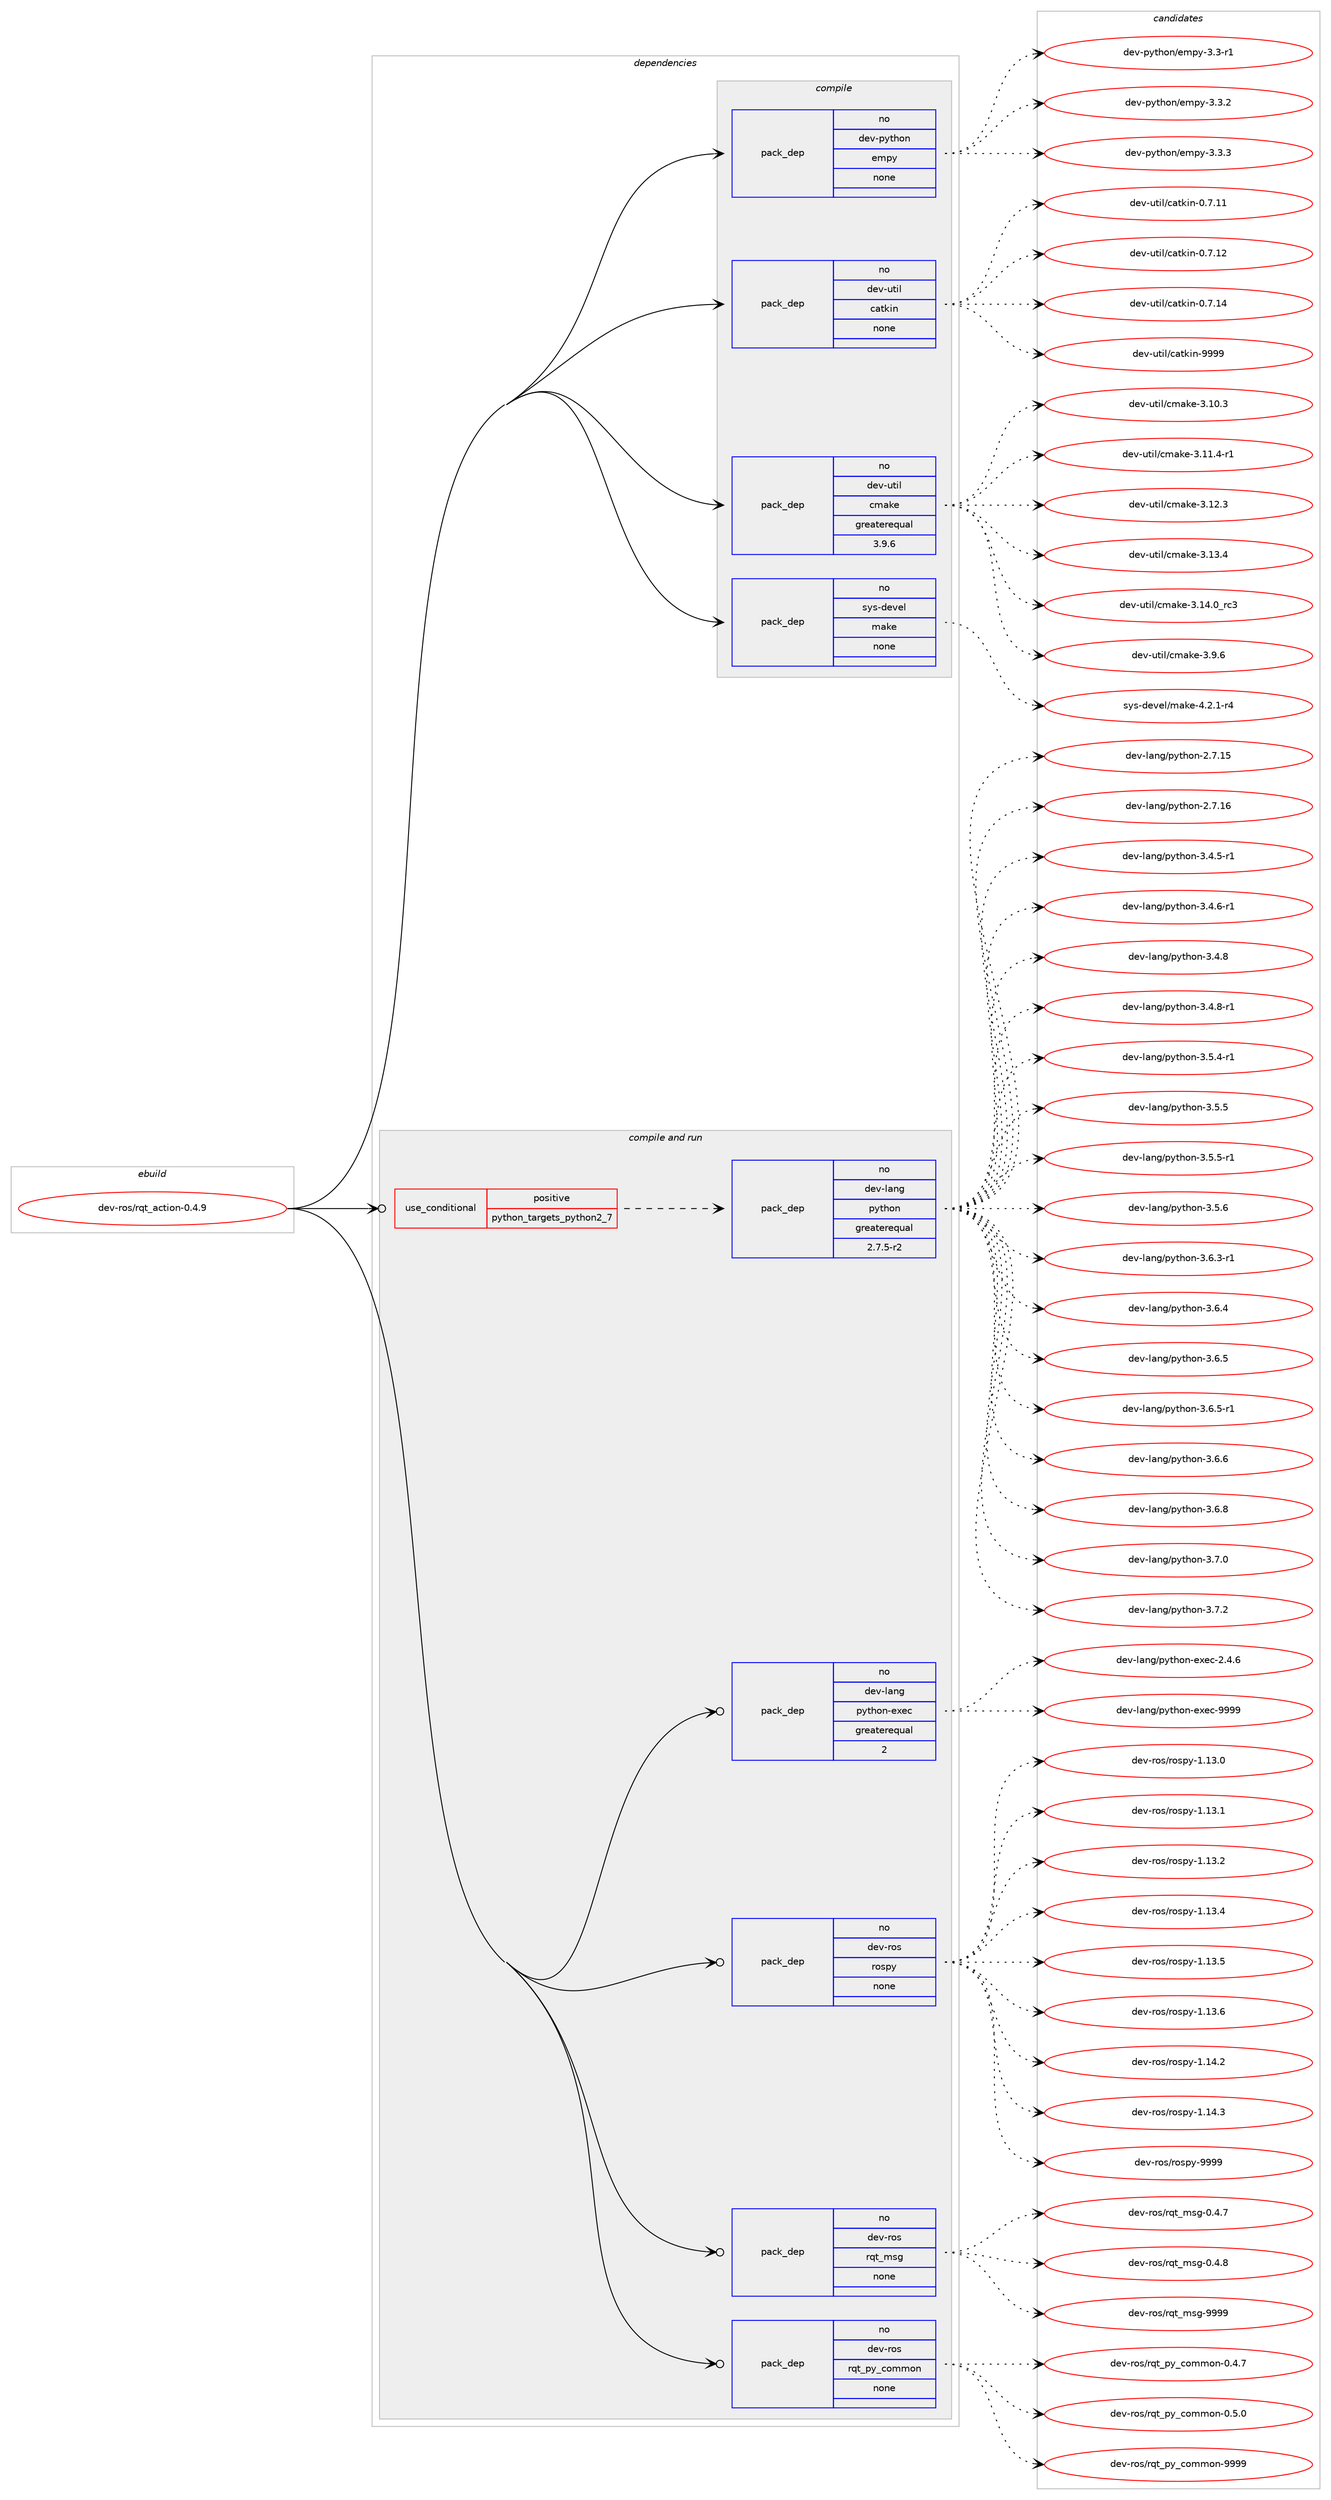 digraph prolog {

# *************
# Graph options
# *************

newrank=true;
concentrate=true;
compound=true;
graph [rankdir=LR,fontname=Helvetica,fontsize=10,ranksep=1.5];#, ranksep=2.5, nodesep=0.2];
edge  [arrowhead=vee];
node  [fontname=Helvetica,fontsize=10];

# **********
# The ebuild
# **********

subgraph cluster_leftcol {
color=gray;
rank=same;
label=<<i>ebuild</i>>;
id [label="dev-ros/rqt_action-0.4.9", color=red, width=4, href="../dev-ros/rqt_action-0.4.9.svg"];
}

# ****************
# The dependencies
# ****************

subgraph cluster_midcol {
color=gray;
label=<<i>dependencies</i>>;
subgraph cluster_compile {
fillcolor="#eeeeee";
style=filled;
label=<<i>compile</i>>;
subgraph pack1055083 {
dependency1468939 [label=<<TABLE BORDER="0" CELLBORDER="1" CELLSPACING="0" CELLPADDING="4" WIDTH="220"><TR><TD ROWSPAN="6" CELLPADDING="30">pack_dep</TD></TR><TR><TD WIDTH="110">no</TD></TR><TR><TD>dev-python</TD></TR><TR><TD>empy</TD></TR><TR><TD>none</TD></TR><TR><TD></TD></TR></TABLE>>, shape=none, color=blue];
}
id:e -> dependency1468939:w [weight=20,style="solid",arrowhead="vee"];
subgraph pack1055084 {
dependency1468940 [label=<<TABLE BORDER="0" CELLBORDER="1" CELLSPACING="0" CELLPADDING="4" WIDTH="220"><TR><TD ROWSPAN="6" CELLPADDING="30">pack_dep</TD></TR><TR><TD WIDTH="110">no</TD></TR><TR><TD>dev-util</TD></TR><TR><TD>catkin</TD></TR><TR><TD>none</TD></TR><TR><TD></TD></TR></TABLE>>, shape=none, color=blue];
}
id:e -> dependency1468940:w [weight=20,style="solid",arrowhead="vee"];
subgraph pack1055085 {
dependency1468941 [label=<<TABLE BORDER="0" CELLBORDER="1" CELLSPACING="0" CELLPADDING="4" WIDTH="220"><TR><TD ROWSPAN="6" CELLPADDING="30">pack_dep</TD></TR><TR><TD WIDTH="110">no</TD></TR><TR><TD>dev-util</TD></TR><TR><TD>cmake</TD></TR><TR><TD>greaterequal</TD></TR><TR><TD>3.9.6</TD></TR></TABLE>>, shape=none, color=blue];
}
id:e -> dependency1468941:w [weight=20,style="solid",arrowhead="vee"];
subgraph pack1055086 {
dependency1468942 [label=<<TABLE BORDER="0" CELLBORDER="1" CELLSPACING="0" CELLPADDING="4" WIDTH="220"><TR><TD ROWSPAN="6" CELLPADDING="30">pack_dep</TD></TR><TR><TD WIDTH="110">no</TD></TR><TR><TD>sys-devel</TD></TR><TR><TD>make</TD></TR><TR><TD>none</TD></TR><TR><TD></TD></TR></TABLE>>, shape=none, color=blue];
}
id:e -> dependency1468942:w [weight=20,style="solid",arrowhead="vee"];
}
subgraph cluster_compileandrun {
fillcolor="#eeeeee";
style=filled;
label=<<i>compile and run</i>>;
subgraph cond390466 {
dependency1468943 [label=<<TABLE BORDER="0" CELLBORDER="1" CELLSPACING="0" CELLPADDING="4"><TR><TD ROWSPAN="3" CELLPADDING="10">use_conditional</TD></TR><TR><TD>positive</TD></TR><TR><TD>python_targets_python2_7</TD></TR></TABLE>>, shape=none, color=red];
subgraph pack1055087 {
dependency1468944 [label=<<TABLE BORDER="0" CELLBORDER="1" CELLSPACING="0" CELLPADDING="4" WIDTH="220"><TR><TD ROWSPAN="6" CELLPADDING="30">pack_dep</TD></TR><TR><TD WIDTH="110">no</TD></TR><TR><TD>dev-lang</TD></TR><TR><TD>python</TD></TR><TR><TD>greaterequal</TD></TR><TR><TD>2.7.5-r2</TD></TR></TABLE>>, shape=none, color=blue];
}
dependency1468943:e -> dependency1468944:w [weight=20,style="dashed",arrowhead="vee"];
}
id:e -> dependency1468943:w [weight=20,style="solid",arrowhead="odotvee"];
subgraph pack1055088 {
dependency1468945 [label=<<TABLE BORDER="0" CELLBORDER="1" CELLSPACING="0" CELLPADDING="4" WIDTH="220"><TR><TD ROWSPAN="6" CELLPADDING="30">pack_dep</TD></TR><TR><TD WIDTH="110">no</TD></TR><TR><TD>dev-lang</TD></TR><TR><TD>python-exec</TD></TR><TR><TD>greaterequal</TD></TR><TR><TD>2</TD></TR></TABLE>>, shape=none, color=blue];
}
id:e -> dependency1468945:w [weight=20,style="solid",arrowhead="odotvee"];
subgraph pack1055089 {
dependency1468946 [label=<<TABLE BORDER="0" CELLBORDER="1" CELLSPACING="0" CELLPADDING="4" WIDTH="220"><TR><TD ROWSPAN="6" CELLPADDING="30">pack_dep</TD></TR><TR><TD WIDTH="110">no</TD></TR><TR><TD>dev-ros</TD></TR><TR><TD>rospy</TD></TR><TR><TD>none</TD></TR><TR><TD></TD></TR></TABLE>>, shape=none, color=blue];
}
id:e -> dependency1468946:w [weight=20,style="solid",arrowhead="odotvee"];
subgraph pack1055090 {
dependency1468947 [label=<<TABLE BORDER="0" CELLBORDER="1" CELLSPACING="0" CELLPADDING="4" WIDTH="220"><TR><TD ROWSPAN="6" CELLPADDING="30">pack_dep</TD></TR><TR><TD WIDTH="110">no</TD></TR><TR><TD>dev-ros</TD></TR><TR><TD>rqt_msg</TD></TR><TR><TD>none</TD></TR><TR><TD></TD></TR></TABLE>>, shape=none, color=blue];
}
id:e -> dependency1468947:w [weight=20,style="solid",arrowhead="odotvee"];
subgraph pack1055091 {
dependency1468948 [label=<<TABLE BORDER="0" CELLBORDER="1" CELLSPACING="0" CELLPADDING="4" WIDTH="220"><TR><TD ROWSPAN="6" CELLPADDING="30">pack_dep</TD></TR><TR><TD WIDTH="110">no</TD></TR><TR><TD>dev-ros</TD></TR><TR><TD>rqt_py_common</TD></TR><TR><TD>none</TD></TR><TR><TD></TD></TR></TABLE>>, shape=none, color=blue];
}
id:e -> dependency1468948:w [weight=20,style="solid",arrowhead="odotvee"];
}
subgraph cluster_run {
fillcolor="#eeeeee";
style=filled;
label=<<i>run</i>>;
}
}

# **************
# The candidates
# **************

subgraph cluster_choices {
rank=same;
color=gray;
label=<<i>candidates</i>>;

subgraph choice1055083 {
color=black;
nodesep=1;
choice1001011184511212111610411111047101109112121455146514511449 [label="dev-python/empy-3.3-r1", color=red, width=4,href="../dev-python/empy-3.3-r1.svg"];
choice1001011184511212111610411111047101109112121455146514650 [label="dev-python/empy-3.3.2", color=red, width=4,href="../dev-python/empy-3.3.2.svg"];
choice1001011184511212111610411111047101109112121455146514651 [label="dev-python/empy-3.3.3", color=red, width=4,href="../dev-python/empy-3.3.3.svg"];
dependency1468939:e -> choice1001011184511212111610411111047101109112121455146514511449:w [style=dotted,weight="100"];
dependency1468939:e -> choice1001011184511212111610411111047101109112121455146514650:w [style=dotted,weight="100"];
dependency1468939:e -> choice1001011184511212111610411111047101109112121455146514651:w [style=dotted,weight="100"];
}
subgraph choice1055084 {
color=black;
nodesep=1;
choice1001011184511711610510847999711610710511045484655464949 [label="dev-util/catkin-0.7.11", color=red, width=4,href="../dev-util/catkin-0.7.11.svg"];
choice1001011184511711610510847999711610710511045484655464950 [label="dev-util/catkin-0.7.12", color=red, width=4,href="../dev-util/catkin-0.7.12.svg"];
choice1001011184511711610510847999711610710511045484655464952 [label="dev-util/catkin-0.7.14", color=red, width=4,href="../dev-util/catkin-0.7.14.svg"];
choice100101118451171161051084799971161071051104557575757 [label="dev-util/catkin-9999", color=red, width=4,href="../dev-util/catkin-9999.svg"];
dependency1468940:e -> choice1001011184511711610510847999711610710511045484655464949:w [style=dotted,weight="100"];
dependency1468940:e -> choice1001011184511711610510847999711610710511045484655464950:w [style=dotted,weight="100"];
dependency1468940:e -> choice1001011184511711610510847999711610710511045484655464952:w [style=dotted,weight="100"];
dependency1468940:e -> choice100101118451171161051084799971161071051104557575757:w [style=dotted,weight="100"];
}
subgraph choice1055085 {
color=black;
nodesep=1;
choice1001011184511711610510847991099710710145514649484651 [label="dev-util/cmake-3.10.3", color=red, width=4,href="../dev-util/cmake-3.10.3.svg"];
choice10010111845117116105108479910997107101455146494946524511449 [label="dev-util/cmake-3.11.4-r1", color=red, width=4,href="../dev-util/cmake-3.11.4-r1.svg"];
choice1001011184511711610510847991099710710145514649504651 [label="dev-util/cmake-3.12.3", color=red, width=4,href="../dev-util/cmake-3.12.3.svg"];
choice1001011184511711610510847991099710710145514649514652 [label="dev-util/cmake-3.13.4", color=red, width=4,href="../dev-util/cmake-3.13.4.svg"];
choice1001011184511711610510847991099710710145514649524648951149951 [label="dev-util/cmake-3.14.0_rc3", color=red, width=4,href="../dev-util/cmake-3.14.0_rc3.svg"];
choice10010111845117116105108479910997107101455146574654 [label="dev-util/cmake-3.9.6", color=red, width=4,href="../dev-util/cmake-3.9.6.svg"];
dependency1468941:e -> choice1001011184511711610510847991099710710145514649484651:w [style=dotted,weight="100"];
dependency1468941:e -> choice10010111845117116105108479910997107101455146494946524511449:w [style=dotted,weight="100"];
dependency1468941:e -> choice1001011184511711610510847991099710710145514649504651:w [style=dotted,weight="100"];
dependency1468941:e -> choice1001011184511711610510847991099710710145514649514652:w [style=dotted,weight="100"];
dependency1468941:e -> choice1001011184511711610510847991099710710145514649524648951149951:w [style=dotted,weight="100"];
dependency1468941:e -> choice10010111845117116105108479910997107101455146574654:w [style=dotted,weight="100"];
}
subgraph choice1055086 {
color=black;
nodesep=1;
choice1151211154510010111810110847109971071014552465046494511452 [label="sys-devel/make-4.2.1-r4", color=red, width=4,href="../sys-devel/make-4.2.1-r4.svg"];
dependency1468942:e -> choice1151211154510010111810110847109971071014552465046494511452:w [style=dotted,weight="100"];
}
subgraph choice1055087 {
color=black;
nodesep=1;
choice10010111845108971101034711212111610411111045504655464953 [label="dev-lang/python-2.7.15", color=red, width=4,href="../dev-lang/python-2.7.15.svg"];
choice10010111845108971101034711212111610411111045504655464954 [label="dev-lang/python-2.7.16", color=red, width=4,href="../dev-lang/python-2.7.16.svg"];
choice1001011184510897110103471121211161041111104551465246534511449 [label="dev-lang/python-3.4.5-r1", color=red, width=4,href="../dev-lang/python-3.4.5-r1.svg"];
choice1001011184510897110103471121211161041111104551465246544511449 [label="dev-lang/python-3.4.6-r1", color=red, width=4,href="../dev-lang/python-3.4.6-r1.svg"];
choice100101118451089711010347112121116104111110455146524656 [label="dev-lang/python-3.4.8", color=red, width=4,href="../dev-lang/python-3.4.8.svg"];
choice1001011184510897110103471121211161041111104551465246564511449 [label="dev-lang/python-3.4.8-r1", color=red, width=4,href="../dev-lang/python-3.4.8-r1.svg"];
choice1001011184510897110103471121211161041111104551465346524511449 [label="dev-lang/python-3.5.4-r1", color=red, width=4,href="../dev-lang/python-3.5.4-r1.svg"];
choice100101118451089711010347112121116104111110455146534653 [label="dev-lang/python-3.5.5", color=red, width=4,href="../dev-lang/python-3.5.5.svg"];
choice1001011184510897110103471121211161041111104551465346534511449 [label="dev-lang/python-3.5.5-r1", color=red, width=4,href="../dev-lang/python-3.5.5-r1.svg"];
choice100101118451089711010347112121116104111110455146534654 [label="dev-lang/python-3.5.6", color=red, width=4,href="../dev-lang/python-3.5.6.svg"];
choice1001011184510897110103471121211161041111104551465446514511449 [label="dev-lang/python-3.6.3-r1", color=red, width=4,href="../dev-lang/python-3.6.3-r1.svg"];
choice100101118451089711010347112121116104111110455146544652 [label="dev-lang/python-3.6.4", color=red, width=4,href="../dev-lang/python-3.6.4.svg"];
choice100101118451089711010347112121116104111110455146544653 [label="dev-lang/python-3.6.5", color=red, width=4,href="../dev-lang/python-3.6.5.svg"];
choice1001011184510897110103471121211161041111104551465446534511449 [label="dev-lang/python-3.6.5-r1", color=red, width=4,href="../dev-lang/python-3.6.5-r1.svg"];
choice100101118451089711010347112121116104111110455146544654 [label="dev-lang/python-3.6.6", color=red, width=4,href="../dev-lang/python-3.6.6.svg"];
choice100101118451089711010347112121116104111110455146544656 [label="dev-lang/python-3.6.8", color=red, width=4,href="../dev-lang/python-3.6.8.svg"];
choice100101118451089711010347112121116104111110455146554648 [label="dev-lang/python-3.7.0", color=red, width=4,href="../dev-lang/python-3.7.0.svg"];
choice100101118451089711010347112121116104111110455146554650 [label="dev-lang/python-3.7.2", color=red, width=4,href="../dev-lang/python-3.7.2.svg"];
dependency1468944:e -> choice10010111845108971101034711212111610411111045504655464953:w [style=dotted,weight="100"];
dependency1468944:e -> choice10010111845108971101034711212111610411111045504655464954:w [style=dotted,weight="100"];
dependency1468944:e -> choice1001011184510897110103471121211161041111104551465246534511449:w [style=dotted,weight="100"];
dependency1468944:e -> choice1001011184510897110103471121211161041111104551465246544511449:w [style=dotted,weight="100"];
dependency1468944:e -> choice100101118451089711010347112121116104111110455146524656:w [style=dotted,weight="100"];
dependency1468944:e -> choice1001011184510897110103471121211161041111104551465246564511449:w [style=dotted,weight="100"];
dependency1468944:e -> choice1001011184510897110103471121211161041111104551465346524511449:w [style=dotted,weight="100"];
dependency1468944:e -> choice100101118451089711010347112121116104111110455146534653:w [style=dotted,weight="100"];
dependency1468944:e -> choice1001011184510897110103471121211161041111104551465346534511449:w [style=dotted,weight="100"];
dependency1468944:e -> choice100101118451089711010347112121116104111110455146534654:w [style=dotted,weight="100"];
dependency1468944:e -> choice1001011184510897110103471121211161041111104551465446514511449:w [style=dotted,weight="100"];
dependency1468944:e -> choice100101118451089711010347112121116104111110455146544652:w [style=dotted,weight="100"];
dependency1468944:e -> choice100101118451089711010347112121116104111110455146544653:w [style=dotted,weight="100"];
dependency1468944:e -> choice1001011184510897110103471121211161041111104551465446534511449:w [style=dotted,weight="100"];
dependency1468944:e -> choice100101118451089711010347112121116104111110455146544654:w [style=dotted,weight="100"];
dependency1468944:e -> choice100101118451089711010347112121116104111110455146544656:w [style=dotted,weight="100"];
dependency1468944:e -> choice100101118451089711010347112121116104111110455146554648:w [style=dotted,weight="100"];
dependency1468944:e -> choice100101118451089711010347112121116104111110455146554650:w [style=dotted,weight="100"];
}
subgraph choice1055088 {
color=black;
nodesep=1;
choice1001011184510897110103471121211161041111104510112010199455046524654 [label="dev-lang/python-exec-2.4.6", color=red, width=4,href="../dev-lang/python-exec-2.4.6.svg"];
choice10010111845108971101034711212111610411111045101120101994557575757 [label="dev-lang/python-exec-9999", color=red, width=4,href="../dev-lang/python-exec-9999.svg"];
dependency1468945:e -> choice1001011184510897110103471121211161041111104510112010199455046524654:w [style=dotted,weight="100"];
dependency1468945:e -> choice10010111845108971101034711212111610411111045101120101994557575757:w [style=dotted,weight="100"];
}
subgraph choice1055089 {
color=black;
nodesep=1;
choice100101118451141111154711411111511212145494649514648 [label="dev-ros/rospy-1.13.0", color=red, width=4,href="../dev-ros/rospy-1.13.0.svg"];
choice100101118451141111154711411111511212145494649514649 [label="dev-ros/rospy-1.13.1", color=red, width=4,href="../dev-ros/rospy-1.13.1.svg"];
choice100101118451141111154711411111511212145494649514650 [label="dev-ros/rospy-1.13.2", color=red, width=4,href="../dev-ros/rospy-1.13.2.svg"];
choice100101118451141111154711411111511212145494649514652 [label="dev-ros/rospy-1.13.4", color=red, width=4,href="../dev-ros/rospy-1.13.4.svg"];
choice100101118451141111154711411111511212145494649514653 [label="dev-ros/rospy-1.13.5", color=red, width=4,href="../dev-ros/rospy-1.13.5.svg"];
choice100101118451141111154711411111511212145494649514654 [label="dev-ros/rospy-1.13.6", color=red, width=4,href="../dev-ros/rospy-1.13.6.svg"];
choice100101118451141111154711411111511212145494649524650 [label="dev-ros/rospy-1.14.2", color=red, width=4,href="../dev-ros/rospy-1.14.2.svg"];
choice100101118451141111154711411111511212145494649524651 [label="dev-ros/rospy-1.14.3", color=red, width=4,href="../dev-ros/rospy-1.14.3.svg"];
choice10010111845114111115471141111151121214557575757 [label="dev-ros/rospy-9999", color=red, width=4,href="../dev-ros/rospy-9999.svg"];
dependency1468946:e -> choice100101118451141111154711411111511212145494649514648:w [style=dotted,weight="100"];
dependency1468946:e -> choice100101118451141111154711411111511212145494649514649:w [style=dotted,weight="100"];
dependency1468946:e -> choice100101118451141111154711411111511212145494649514650:w [style=dotted,weight="100"];
dependency1468946:e -> choice100101118451141111154711411111511212145494649514652:w [style=dotted,weight="100"];
dependency1468946:e -> choice100101118451141111154711411111511212145494649514653:w [style=dotted,weight="100"];
dependency1468946:e -> choice100101118451141111154711411111511212145494649514654:w [style=dotted,weight="100"];
dependency1468946:e -> choice100101118451141111154711411111511212145494649524650:w [style=dotted,weight="100"];
dependency1468946:e -> choice100101118451141111154711411111511212145494649524651:w [style=dotted,weight="100"];
dependency1468946:e -> choice10010111845114111115471141111151121214557575757:w [style=dotted,weight="100"];
}
subgraph choice1055090 {
color=black;
nodesep=1;
choice100101118451141111154711411311695109115103454846524655 [label="dev-ros/rqt_msg-0.4.7", color=red, width=4,href="../dev-ros/rqt_msg-0.4.7.svg"];
choice100101118451141111154711411311695109115103454846524656 [label="dev-ros/rqt_msg-0.4.8", color=red, width=4,href="../dev-ros/rqt_msg-0.4.8.svg"];
choice1001011184511411111547114113116951091151034557575757 [label="dev-ros/rqt_msg-9999", color=red, width=4,href="../dev-ros/rqt_msg-9999.svg"];
dependency1468947:e -> choice100101118451141111154711411311695109115103454846524655:w [style=dotted,weight="100"];
dependency1468947:e -> choice100101118451141111154711411311695109115103454846524656:w [style=dotted,weight="100"];
dependency1468947:e -> choice1001011184511411111547114113116951091151034557575757:w [style=dotted,weight="100"];
}
subgraph choice1055091 {
color=black;
nodesep=1;
choice1001011184511411111547114113116951121219599111109109111110454846524655 [label="dev-ros/rqt_py_common-0.4.7", color=red, width=4,href="../dev-ros/rqt_py_common-0.4.7.svg"];
choice1001011184511411111547114113116951121219599111109109111110454846534648 [label="dev-ros/rqt_py_common-0.5.0", color=red, width=4,href="../dev-ros/rqt_py_common-0.5.0.svg"];
choice10010111845114111115471141131169511212195991111091091111104557575757 [label="dev-ros/rqt_py_common-9999", color=red, width=4,href="../dev-ros/rqt_py_common-9999.svg"];
dependency1468948:e -> choice1001011184511411111547114113116951121219599111109109111110454846524655:w [style=dotted,weight="100"];
dependency1468948:e -> choice1001011184511411111547114113116951121219599111109109111110454846534648:w [style=dotted,weight="100"];
dependency1468948:e -> choice10010111845114111115471141131169511212195991111091091111104557575757:w [style=dotted,weight="100"];
}
}

}
